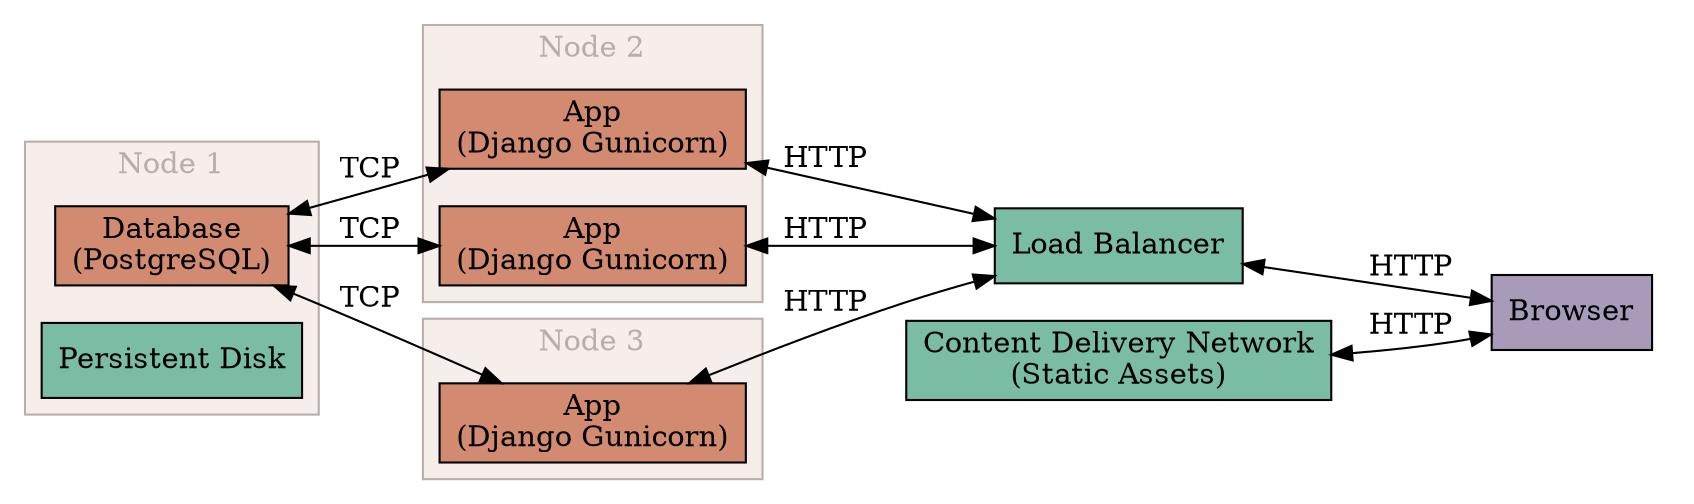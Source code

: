 digraph Kubernetes {
    bgcolor = "transparent";
    rankdir = LR;
    node [shape=box, style=filled, fillcolor="#d28b71"];

    subgraph clusterClient {
        style = invis;
        browser [label="Browser", fillcolor="#a89bb9"];
    };

    subgraph clusterNode1 {
        label = "Node 1";
        fontcolor = "#b8afad";
        color = "#b8afad";
        bgcolor = "#f5eeeb";
        database [label="Database\n(PostgreSQL)"];
        persistentdisk [label="Persistent Disk", fillcolor="#7bbda4"]
    }

    subgraph clusterNode2 {
        label = "Node 2";
        fontcolor = "#b8afad";
        color = "#b8afad";
        bgcolor = "#f5eeeb";
        app [label="App\n(Django Gunicorn)"];
        app2 [label="App\n(Django Gunicorn)"];
        color = "#b8afad";
    };

    subgraph clusterNode3 {
        label = "Node 3";
        fontcolor = "#b8afad";
        color = "#b8afad";
        bgcolor = "#f5eeeb";
        app3 [label="App\n(Django Gunicorn)"];
        color = "#b8afad";
    };

    loadbalancer [label="Load Balancer", fillcolor="#7bbda4"];
    cdn [label="Content Delivery Network\n(Static Assets)", fillcolor="#7bbda4"];

    database -> app [label="TCP", dir="both"];
    app -> loadbalancer [label="HTTP", dir="both"];

    database -> app2 [label="TCP", dir="both"];
    app2 -> loadbalancer [label="HTTP", dir="both"];

    database -> app3 [label="TCP", dir="both"];
    app3 -> loadbalancer [label="HTTP", dir="both"];

    loadbalancer -> browser [label="HTTP", dir="both"];

    cdn -> browser [label="HTTP", dir="both"];
}
